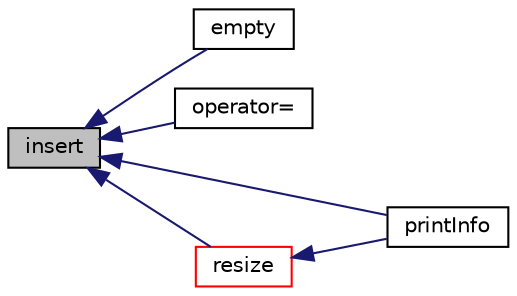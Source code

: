 digraph "insert"
{
  bgcolor="transparent";
  edge [fontname="Helvetica",fontsize="10",labelfontname="Helvetica",labelfontsize="10"];
  node [fontname="Helvetica",fontsize="10",shape=record];
  rankdir="LR";
  Node1 [label="insert",height=0.2,width=0.4,color="black", fillcolor="grey75", style="filled", fontcolor="black"];
  Node1 -> Node2 [dir="back",color="midnightblue",fontsize="10",style="solid",fontname="Helvetica"];
  Node2 [label="empty",height=0.2,width=0.4,color="black",URL="$a02513.html#ac6e61de369e994009e36f344f99c15ad",tooltip="Return true if the hash table is empty. "];
  Node1 -> Node3 [dir="back",color="midnightblue",fontsize="10",style="solid",fontname="Helvetica"];
  Node3 [label="operator=",height=0.2,width=0.4,color="black",URL="$a02513.html#a860ad38e36f000782d8ef7efc62bacc5",tooltip="Assignment. "];
  Node1 -> Node4 [dir="back",color="midnightblue",fontsize="10",style="solid",fontname="Helvetica"];
  Node4 [label="printInfo",height=0.2,width=0.4,color="black",URL="$a02513.html#aa83f51c128dc4622568ef2cf81ded527",tooltip="Print information. "];
  Node1 -> Node5 [dir="back",color="midnightblue",fontsize="10",style="solid",fontname="Helvetica"];
  Node5 [label="resize",height=0.2,width=0.4,color="red",URL="$a02513.html#ae697ea15032f01f89988bb8ada677832",tooltip="Resize the hash table for efficiency. "];
  Node5 -> Node4 [dir="back",color="midnightblue",fontsize="10",style="solid",fontname="Helvetica"];
}
